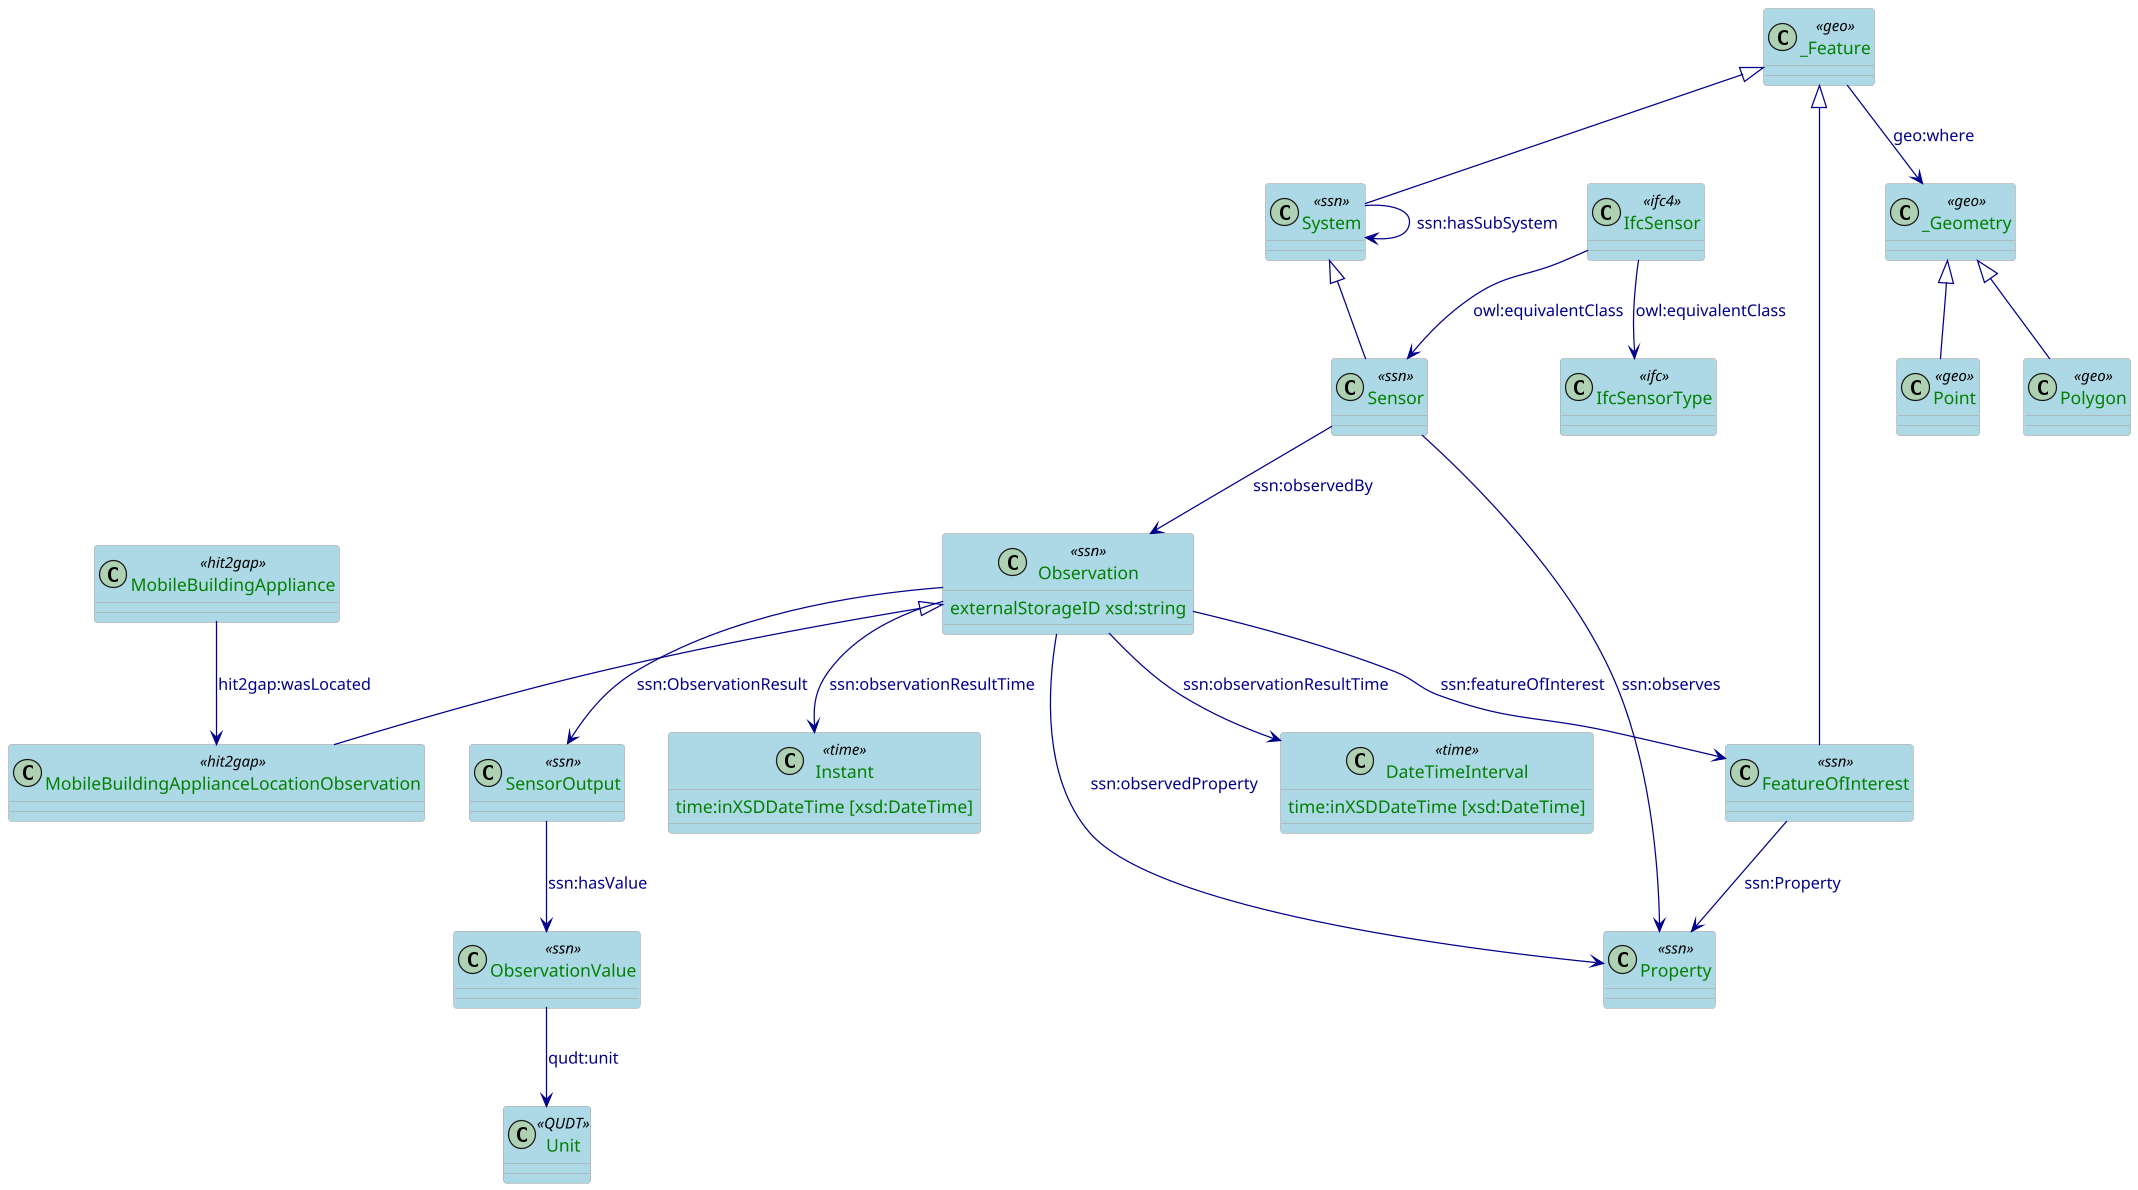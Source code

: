@startuml

scale 0.4

skinparam class {
  ArrowColor DarkBlue
  ArrowFontColor DarkBlue
  BackgroundColor LightBlue
  BorderColor DarkGrey
}
skinparam dpi 300
skinparam stereotypeCBackgroundColor Wheat
skinparam classAttributeFontColor  Green


/'
 Definition of the classes referring the SSN-core part
'/
class System <<ssn>>
class Sensor <<ssn>>
class Observation <<ssn>> {
  externalStorageID xsd:string
}

class MobileBuildingApplianceLocationObservation <<hit2gap>>
class MobileBuildingAppliance <<hit2gap>>

class FeatureOfInterest <<ssn>>
class Property <<ssn>>
class SensorOutput <<ssn>>
class ObservationValue <<ssn>>
class Instant <<time>>{
    time:inXSDDateTime [xsd:DateTime]
}
class DateTimeInterval <<time>>{
    time:inXSDDateTime [xsd:DateTime]
}
class Unit <<QUDT>>

class IfcSensor <<ifc4>>
class IfcSensorType <<ifc>>

/'
  Definition of the Geo-core part
'/
class _Feature <<geo>>
class _Geometry <<geo>>
class Point <<geo>>
class Polygon <<geo>>


/'
 Definition of the SSN model to model the sensor observation of the building
 facilities
'/

System --> System: ssn:hasSubSystem
System <|-- Sensor

Observation <|-- MobileBuildingApplianceLocationObservation
MobileBuildingAppliance --> MobileBuildingApplianceLocationObservation: hit2gap:wasLocated

IfcSensor --> Sensor: owl:equivalentClass
Sensor --> Observation: ssn:observedBy
Sensor --> Property: ssn:observes
Observation --> FeatureOfInterest: ssn:featureOfInterest
Observation --> Property: ssn:observedProperty
FeatureOfInterest --> Property: ssn:Property
Observation --> SensorOutput: ssn:ObservationResult
SensorOutput --> ObservationValue: ssn:hasValue
ObservationValue --> Unit: qudt:unit
Observation --> Instant: ssn:observationResultTime
Observation --> DateTimeInterval: ssn:observationResultTime

/'
  Definition of the geospatial part using GeoOWL ontology
'/

_Feature --> _Geometry: geo:where
_Geometry <|-- Point
_Geometry <|-- Polygon

_Feature <|-- FeatureOfInterest
_Feature <|-- System

IfcSensor --> IfcSensorType: owl:equivalentClass


@enduml
